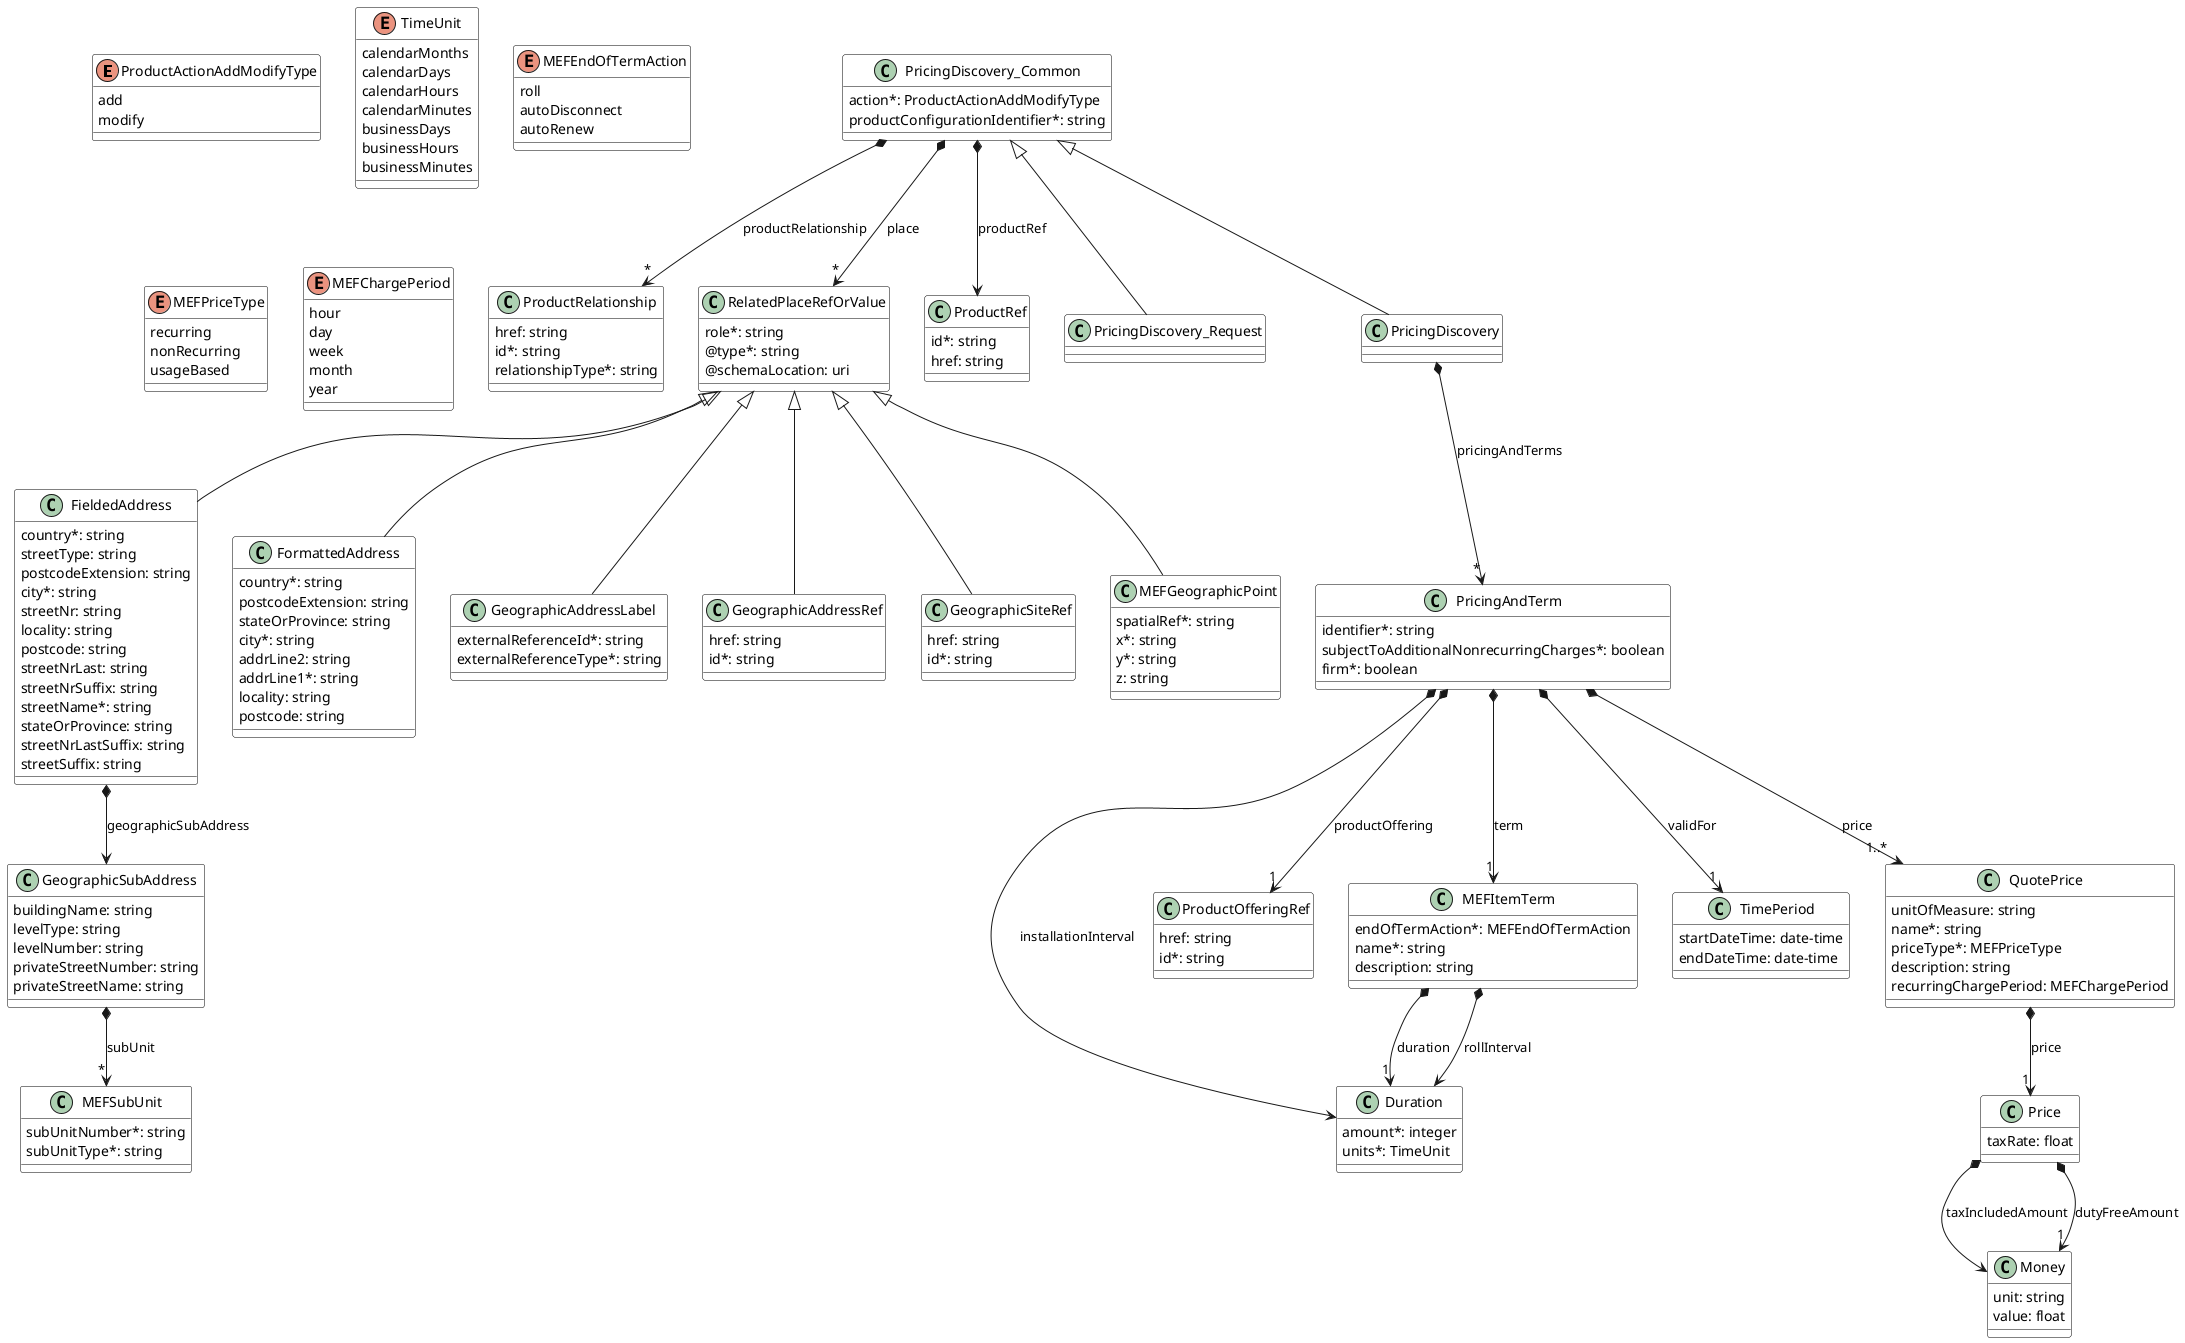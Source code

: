 @startuml
skinparam {
    ClassBackgroundColor White
    ClassBorderColor Black
}


enum ProductActionAddModifyType {

    add
    modify
}


class ProductRelationship {

    href: string
    id*: string
    relationshipType*: string
}



class Duration {

    amount*: integer
    units*: TimeUnit
}



enum TimeUnit {

    calendarMonths
    calendarDays
    calendarHours
    calendarMinutes
    businessDays
    businessHours
    businessMinutes
}
class RelatedPlaceRefOrValue {

    role*: string
    @type*: string
    @schemaLocation: uri
}



class FieldedAddress {

    country*: string
    streetType: string
    postcodeExtension: string
    city*: string
    streetNr: string
    locality: string
    postcode: string
    streetNrLast: string
    streetNrSuffix: string
    streetName*: string
    stateOrProvince: string
    streetNrLastSuffix: string
    streetSuffix: string
}
RelatedPlaceRefOrValue <|-- FieldedAddress

FieldedAddress *--> GeographicSubAddress : geographicSubAddress


class FormattedAddress {

    country*: string
    postcodeExtension: string
    stateOrProvince: string
    city*: string
    addrLine2: string
    addrLine1*: string
    locality: string
    postcode: string
}
RelatedPlaceRefOrValue <|-- FormattedAddress



class GeographicAddressLabel {

    externalReferenceId*: string
    externalReferenceType*: string
}
RelatedPlaceRefOrValue <|-- GeographicAddressLabel



class GeographicAddressRef {

    href: string
    id*: string
}
RelatedPlaceRefOrValue <|-- GeographicAddressRef



class GeographicSiteRef {

    href: string
    id*: string
}
RelatedPlaceRefOrValue <|-- GeographicSiteRef



class GeographicSubAddress {

    buildingName: string
    levelType: string
    levelNumber: string
    privateStreetNumber: string
    privateStreetName: string
}

GeographicSubAddress *-->"*" MEFSubUnit : subUnit


class MEFGeographicPoint {

    spatialRef*: string
    x*: string
    y*: string
    z: string
}
RelatedPlaceRefOrValue <|-- MEFGeographicPoint



class MEFSubUnit {

    subUnitNumber*: string
    subUnitType*: string
}


class ProductOfferingRef {

    href: string
    id*: string
}



class ProductRef {

    id*: string
    href: string
}



class PricingDiscovery_Common {

    action*: ProductActionAddModifyType
    productConfigurationIdentifier*: string
}

PricingDiscovery_Common *--> ProductRef : productRef
PricingDiscovery_Common *-->"*" ProductRelationship : productRelationship
PricingDiscovery_Common *-->"*" RelatedPlaceRefOrValue : place


class PricingDiscovery_Request {

}
PricingDiscovery_Common <|-- PricingDiscovery_Request



class PricingDiscovery {

}
PricingDiscovery_Common <|-- PricingDiscovery

PricingDiscovery *-->"*" PricingAndTerm : pricingAndTerms


class PricingAndTerm {
    identifier*: string
    subjectToAdditionalNonrecurringCharges*: boolean
    firm*: boolean
}

PricingAndTerm *-->"1" MEFItemTerm : term
PricingAndTerm *-->"1" TimePeriod : validFor
PricingAndTerm *-->"1..*" QuotePrice : price
PricingAndTerm *--> Duration : installationInterval
PricingAndTerm *-->"1" ProductOfferingRef : productOffering


class MEFItemTerm {

    endOfTermAction*: MEFEndOfTermAction
    name*: string
    description: string
}

MEFItemTerm *-->"1" Duration : duration
MEFItemTerm *--> Duration : rollInterval


enum MEFEndOfTermAction {

    roll
    autoDisconnect
    autoRenew
}
class TimePeriod {

    startDateTime: date-time
    endDateTime: date-time
}



class QuotePrice {

    unitOfMeasure: string
    name*: string
    priceType*: MEFPriceType
    description: string
    recurringChargePeriod: MEFChargePeriod
}

QuotePrice *-->"1" Price : price


enum MEFPriceType {

    recurring
    nonRecurring
    usageBased
}
enum MEFChargePeriod {

    hour
    day
    week
    month
    year
}
class Price {

    taxRate: float
}

Price *--> Money : taxIncludedAmount
Price *-->"1" Money : dutyFreeAmount


class Money {

    unit: string
    value: float
}



@enduml
